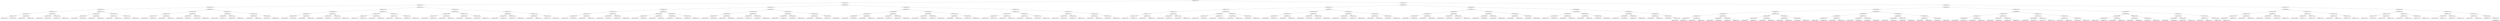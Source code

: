 digraph G{
1289373517 [label="Node{data=[4169, 4169]}"]
1289373517 -> 508325316
508325316 [label="Node{data=[2756, 2756]}"]
508325316 -> 764882238
764882238 [label="Node{data=[2051, 2051]}"]
764882238 -> 771359159
771359159 [label="Node{data=[1529, 1529]}"]
771359159 -> 864344938
864344938 [label="Node{data=[1492, 1492]}"]
864344938 -> 1323020947
1323020947 [label="Node{data=[1484, 1484]}"]
1323020947 -> 1521588395
1521588395 [label="Node{data=[1442, 1442]}"]
1521588395 -> 658230771
658230771 [label="Node{data=[1411, 1411]}"]
658230771 -> 846269941
846269941 [label="Node{data=[1379, 1379]}"]
658230771 -> 565018114
565018114 [label="Node{data=[1439, 1439]}"]
1521588395 -> 2005913180
2005913180 [label="Node{data=[1460, 1460]}"]
2005913180 -> 245547275
245547275 [label="Node{data=[1443, 1443]}"]
2005913180 -> 881228687
881228687 [label="Node{data=[1483, 1483]}"]
1323020947 -> 2123452019
2123452019 [label="Node{data=[1488, 1488]}"]
2123452019 -> 2003145427
2003145427 [label="Node{data=[1486, 1486]}"]
2003145427 -> 1876406189
1876406189 [label="Node{data=[1485, 1485]}"]
2003145427 -> 1753938907
1753938907 [label="Node{data=[1487, 1487]}"]
2123452019 -> 480035439
480035439 [label="Node{data=[1490, 1490]}"]
480035439 -> 1194600485
1194600485 [label="Node{data=[1489, 1489]}"]
480035439 -> 357326249
357326249 [label="Node{data=[1491, 1491]}"]
864344938 -> 707209464
707209464 [label="Node{data=[1521, 1521]}"]
707209464 -> 1355946089
1355946089 [label="Node{data=[1496, 1496]}"]
1355946089 -> 918644566
918644566 [label="Node{data=[1494, 1494]}"]
918644566 -> 1092080946
1092080946 [label="Node{data=[1493, 1493]}"]
918644566 -> 1382307072
1382307072 [label="Node{data=[1495, 1495]}"]
1355946089 -> 313859701
313859701 [label="Node{data=[1498, 1498]}"]
313859701 -> 796074146
796074146 [label="Node{data=[1497, 1497]}"]
313859701 -> 1345506875
1345506875 [label="Node{data=[1499, 1499]}"]
707209464 -> 546200936
546200936 [label="Node{data=[1525, 1525]}"]
546200936 -> 452110778
452110778 [label="Node{data=[1523, 1523]}"]
452110778 -> 749923446
749923446 [label="Node{data=[1522, 1522]}"]
452110778 -> 1782037709
1782037709 [label="Node{data=[1524, 1524]}"]
546200936 -> 939579902
939579902 [label="Node{data=[1527, 1527]}"]
939579902 -> 925894717
925894717 [label="Node{data=[1526, 1526]}"]
939579902 -> 207258609
207258609 [label="Node{data=[1528, 1528]}"]
771359159 -> 1541183331
1541183331 [label="Node{data=[1866, 1866]}"]
1541183331 -> 1705863887
1705863887 [label="Node{data=[1858, 1858]}"]
1705863887 -> 1382807463
1382807463 [label="Node{data=[1533, 1533]}"]
1382807463 -> 175547152
175547152 [label="Node{data=[1531, 1531]}"]
175547152 -> 892230322
892230322 [label="Node{data=[1530, 1530]}"]
175547152 -> 1004250570
1004250570 [label="Node{data=[1532, 1532]}"]
1382807463 -> 914402265
914402265 [label="Node{data=[1856, 1856]}"]
914402265 -> 164749370
164749370 [label="Node{data=[1636, 1636]}"]
914402265 -> 1324208248
1324208248 [label="Node{data=[1857, 1857]}"]
1705863887 -> 679397786
679397786 [label="Node{data=[1862, 1862]}"]
679397786 -> 462643503
462643503 [label="Node{data=[1860, 1860]}"]
462643503 -> 499487319
499487319 [label="Node{data=[1859, 1859]}"]
462643503 -> 1024192391
1024192391 [label="Node{data=[1861, 1861]}"]
679397786 -> 1667748773
1667748773 [label="Node{data=[1864, 1864]}"]
1667748773 -> 1677544703
1677544703 [label="Node{data=[1863, 1863]}"]
1667748773 -> 1385901565
1385901565 [label="Node{data=[1865, 1865]}"]
1541183331 -> 806262782
806262782 [label="Node{data=[2043, 2043]}"]
806262782 -> 1831440545
1831440545 [label="Node{data=[2039, 2039]}"]
1831440545 -> 1689953103
1689953103 [label="Node{data=[1868, 1868]}"]
1689953103 -> 1866829536
1866829536 [label="Node{data=[1867, 1867]}"]
1689953103 -> 732972433
732972433 [label="Node{data=[1871, 1871]}"]
1831440545 -> 180184286
180184286 [label="Node{data=[2041, 2041]}"]
180184286 -> 992747037
992747037 [label="Node{data=[2040, 2040]}"]
180184286 -> 2027791638
2027791638 [label="Node{data=[2042, 2042]}"]
806262782 -> 1365830481
1365830481 [label="Node{data=[2047, 2047]}"]
1365830481 -> 806551094
806551094 [label="Node{data=[2045, 2045]}"]
806551094 -> 1804980959
1804980959 [label="Node{data=[2044, 2044]}"]
806551094 -> 2121613230
2121613230 [label="Node{data=[2046, 2046]}"]
1365830481 -> 1758552402
1758552402 [label="Node{data=[2049, 2049]}"]
1758552402 -> 1335218480
1335218480 [label="Node{data=[2048, 2048]}"]
1758552402 -> 173273399
173273399 [label="Node{data=[2050, 2050]}"]
764882238 -> 1561077660
1561077660 [label="Node{data=[2185, 2185]}"]
1561077660 -> 1051985566
1051985566 [label="Node{data=[2126, 2126]}"]
1051985566 -> 1598639145
1598639145 [label="Node{data=[2059, 2059]}"]
1598639145 -> 1250346174
1250346174 [label="Node{data=[2055, 2055]}"]
1250346174 -> 1988766389
1988766389 [label="Node{data=[2053, 2053]}"]
1988766389 -> 1754546700
1754546700 [label="Node{data=[2052, 2052]}"]
1988766389 -> 2099864371
2099864371 [label="Node{data=[2054, 2054]}"]
1250346174 -> 24570652
24570652 [label="Node{data=[2057, 2057]}"]
24570652 -> 638498309
638498309 [label="Node{data=[2056, 2056]}"]
24570652 -> 1816134890
1816134890 [label="Node{data=[2058, 2058]}"]
1598639145 -> 1522975402
1522975402 [label="Node{data=[2122, 2122]}"]
1522975402 -> 1818164453
1818164453 [label="Node{data=[2120, 2120]}"]
1818164453 -> 1060360693
1060360693 [label="Node{data=[2060, 2060]}"]
1818164453 -> 1396241837
1396241837 [label="Node{data=[2121, 2121]}"]
1522975402 -> 1057468146
1057468146 [label="Node{data=[2124, 2124]}"]
1057468146 -> 606454819
606454819 [label="Node{data=[2123, 2123]}"]
1057468146 -> 95950123
95950123 [label="Node{data=[2125, 2125]}"]
1051985566 -> 288951724
288951724 [label="Node{data=[2134, 2134]}"]
288951724 -> 323703111
323703111 [label="Node{data=[2130, 2130]}"]
323703111 -> 432380881
432380881 [label="Node{data=[2128, 2128]}"]
432380881 -> 1553056911
1553056911 [label="Node{data=[2127, 2127]}"]
432380881 -> 94172892
94172892 [label="Node{data=[2129, 2129]}"]
323703111 -> 1284791873
1284791873 [label="Node{data=[2132, 2132]}"]
1284791873 -> 2042253073
2042253073 [label="Node{data=[2131, 2131]}"]
1284791873 -> 735926549
735926549 [label="Node{data=[2133, 2133]}"]
288951724 -> 1226137764
1226137764 [label="Node{data=[2175, 2175]}"]
1226137764 -> 656230801
656230801 [label="Node{data=[2173, 2173]}"]
656230801 -> 217340068
217340068 [label="Node{data=[2172, 2172]}"]
656230801 -> 1293987294
1293987294 [label="Node{data=[2174, 2174]}"]
1226137764 -> 793965726
793965726 [label="Node{data=[2183, 2183]}"]
793965726 -> 1649303844
1649303844 [label="Node{data=[2182, 2182]}"]
793965726 -> 1280386225
1280386225 [label="Node{data=[2184, 2184]}"]
1561077660 -> 72826552
72826552 [label="Node{data=[2255, 2255]}"]
72826552 -> 1008323752
1008323752 [label="Node{data=[2193, 2193]}"]
1008323752 -> 760208718
760208718 [label="Node{data=[2189, 2189]}"]
760208718 -> 1761480954
1761480954 [label="Node{data=[2187, 2187]}"]
1761480954 -> 1440825763
1440825763 [label="Node{data=[2186, 2186]}"]
1761480954 -> 670018363
670018363 [label="Node{data=[2188, 2188]}"]
760208718 -> 1956230949
1956230949 [label="Node{data=[2191, 2191]}"]
1956230949 -> 1819803788
1819803788 [label="Node{data=[2190, 2190]}"]
1956230949 -> 860596473
860596473 [label="Node{data=[2192, 2192]}"]
1008323752 -> 1764191192
1764191192 [label="Node{data=[2197, 2197]}"]
1764191192 -> 1354680646
1354680646 [label="Node{data=[2195, 2195]}"]
1354680646 -> 2096029629
2096029629 [label="Node{data=[2194, 2194]}"]
1354680646 -> 311213241
311213241 [label="Node{data=[2196, 2196]}"]
1764191192 -> 1076325531
1076325531 [label="Node{data=[2199, 2199]}"]
1076325531 -> 1718974752
1718974752 [label="Node{data=[2198, 2198]}"]
1076325531 -> 1819038052
1819038052 [label="Node{data=[2241, 2241]}"]
72826552 -> 460472612
460472612 [label="Node{data=[2381, 2381]}"]
460472612 -> 1623897445
1623897445 [label="Node{data=[2365, 2365]}"]
1623897445 -> 767257637
767257637 [label="Node{data=[2312, 2312]}"]
767257637 -> 592641927
592641927 [label="Node{data=[2284, 2284]}"]
767257637 -> 715186600
715186600 [label="Node{data=[2343, 2343]}"]
1623897445 -> 527697924
527697924 [label="Node{data=[2379, 2379]}"]
527697924 -> 1767413131
1767413131 [label="Node{data=[2373, 2373]}"]
527697924 -> 1564664288
1564664288 [label="Node{data=[2380, 2380]}"]
460472612 -> 1883432513
1883432513 [label="Node{data=[2752, 2752]}"]
1883432513 -> 1338631269
1338631269 [label="Node{data=[2569, 2569]}"]
1338631269 -> 1645270234
1645270234 [label="Node{data=[2531, 2531]}"]
1338631269 -> 672625817
672625817 [label="Node{data=[2751, 2751]}"]
1883432513 -> 1333849908
1333849908 [label="Node{data=[2754, 2754]}"]
1333849908 -> 1332400237
1332400237 [label="Node{data=[2753, 2753]}"]
1333849908 -> 725121886
725121886 [label="Node{data=[2755, 2755]}"]
508325316 -> 941125916
941125916 [label="Node{data=[3660, 3660]}"]
941125916 -> 1881788516
1881788516 [label="Node{data=[2942, 2942]}"]
1881788516 -> 1767477172
1767477172 [label="Node{data=[2883, 2883]}"]
1767477172 -> 22281034
22281034 [label="Node{data=[2764, 2764]}"]
22281034 -> 2058943213
2058943213 [label="Node{data=[2760, 2760]}"]
2058943213 -> 1143779118
1143779118 [label="Node{data=[2758, 2758]}"]
1143779118 -> 1630383152
1630383152 [label="Node{data=[2757, 2757]}"]
1143779118 -> 2134541044
2134541044 [label="Node{data=[2759, 2759]}"]
2058943213 -> 1122525292
1122525292 [label="Node{data=[2762, 2762]}"]
1122525292 -> 1671226048
1671226048 [label="Node{data=[2761, 2761]}"]
1122525292 -> 1876725423
1876725423 [label="Node{data=[2763, 2763]}"]
22281034 -> 1155173506
1155173506 [label="Node{data=[2768, 2768]}"]
1155173506 -> 1160802165
1160802165 [label="Node{data=[2766, 2766]}"]
1160802165 -> 1094586353
1094586353 [label="Node{data=[2765, 2765]}"]
1160802165 -> 1243367567
1243367567 [label="Node{data=[2767, 2767]}"]
1155173506 -> 1513251794
1513251794 [label="Node{data=[2858, 2858]}"]
1513251794 -> 482341926
482341926 [label="Node{data=[2829, 2829]}"]
1513251794 -> 768553415
768553415 [label="Node{data=[2866, 2866]}"]
1767477172 -> 88038593
88038593 [label="Node{data=[2934, 2934]}"]
88038593 -> 1281004359
1281004359 [label="Node{data=[2930, 2930]}"]
1281004359 -> 799494190
799494190 [label="Node{data=[2928, 2928]}"]
799494190 -> 2075270420
2075270420 [label="Node{data=[2916, 2916]}"]
799494190 -> 68460535
68460535 [label="Node{data=[2929, 2929]}"]
1281004359 -> 483194009
483194009 [label="Node{data=[2932, 2932]}"]
483194009 -> 167768334
167768334 [label="Node{data=[2931, 2931]}"]
483194009 -> 1649285016
1649285016 [label="Node{data=[2933, 2933]}"]
88038593 -> 1107674881
1107674881 [label="Node{data=[2938, 2938]}"]
1107674881 -> 957783012
957783012 [label="Node{data=[2936, 2936]}"]
957783012 -> 1335323209
1335323209 [label="Node{data=[2935, 2935]}"]
957783012 -> 1576490740
1576490740 [label="Node{data=[2937, 2937]}"]
1107674881 -> 833007492
833007492 [label="Node{data=[2940, 2940]}"]
833007492 -> 1021500399
1021500399 [label="Node{data=[2939, 2939]}"]
833007492 -> 1213410072
1213410072 [label="Node{data=[2941, 2941]}"]
1881788516 -> 804553744
804553744 [label="Node{data=[3644, 3644]}"]
804553744 -> 724227301
724227301 [label="Node{data=[3408, 3408]}"]
724227301 -> 29183948
29183948 [label="Node{data=[2946, 2946]}"]
29183948 -> 1357365000
1357365000 [label="Node{data=[2944, 2944]}"]
1357365000 -> 1538815232
1538815232 [label="Node{data=[2943, 2943]}"]
1357365000 -> 642256750
642256750 [label="Node{data=[2945, 2945]}"]
29183948 -> 1306584900
1306584900 [label="Node{data=[2948, 2948]}"]
1306584900 -> 538054159
538054159 [label="Node{data=[2947, 2947]}"]
1306584900 -> 949649272
949649272 [label="Node{data=[2986, 2986]}"]
724227301 -> 1590637690
1590637690 [label="Node{data=[3492, 3492]}"]
1590637690 -> 341778976
341778976 [label="Node{data=[3439, 3439]}"]
341778976 -> 604845266
604845266 [label="Node{data=[3421, 3421]}"]
341778976 -> 1334308500
1334308500 [label="Node{data=[3470, 3470]}"]
1590637690 -> 1758232570
1758232570 [label="Node{data=[3642, 3642]}"]
1758232570 -> 91164385
91164385 [label="Node{data=[3533, 3533]}"]
1758232570 -> 1216938298
1216938298 [label="Node{data=[3643, 3643]}"]
804553744 -> 948614641
948614641 [label="Node{data=[3652, 3652]}"]
948614641 -> 858930869
858930869 [label="Node{data=[3648, 3648]}"]
858930869 -> 1314334260
1314334260 [label="Node{data=[3646, 3646]}"]
1314334260 -> 1322745365
1322745365 [label="Node{data=[3645, 3645]}"]
1314334260 -> 589262595
589262595 [label="Node{data=[3647, 3647]}"]
858930869 -> 24783427
24783427 [label="Node{data=[3650, 3650]}"]
24783427 -> 1995164382
1995164382 [label="Node{data=[3649, 3649]}"]
24783427 -> 54076864
54076864 [label="Node{data=[3651, 3651]}"]
948614641 -> 1527133651
1527133651 [label="Node{data=[3656, 3656]}"]
1527133651 -> 201204930
201204930 [label="Node{data=[3654, 3654]}"]
201204930 -> 602649177
602649177 [label="Node{data=[3653, 3653]}"]
201204930 -> 1765180609
1765180609 [label="Node{data=[3655, 3655]}"]
1527133651 -> 66362521
66362521 [label="Node{data=[3658, 3658]}"]
66362521 -> 2035703825
2035703825 [label="Node{data=[3657, 3657]}"]
66362521 -> 122780696
122780696 [label="Node{data=[3659, 3659]}"]
941125916 -> 1511846079
1511846079 [label="Node{data=[3823, 3823]}"]
1511846079 -> 2100014897
2100014897 [label="Node{data=[3677, 3677]}"]
2100014897 -> 926355053
926355053 [label="Node{data=[3668, 3668]}"]
926355053 -> 998905135
998905135 [label="Node{data=[3664, 3664]}"]
998905135 -> 103715817
103715817 [label="Node{data=[3662, 3662]}"]
103715817 -> 652015162
652015162 [label="Node{data=[3661, 3661]}"]
103715817 -> 697815274
697815274 [label="Node{data=[3663, 3663]}"]
998905135 -> 1113562010
1113562010 [label="Node{data=[3666, 3666]}"]
1113562010 -> 807201251
807201251 [label="Node{data=[3665, 3665]}"]
1113562010 -> 1907401980
1907401980 [label="Node{data=[3667, 3667]}"]
926355053 -> 1714891424
1714891424 [label="Node{data=[3673, 3673]}"]
1714891424 -> 1485500087
1485500087 [label="Node{data=[3671, 3671]}"]
1485500087 -> 252594100
252594100 [label="Node{data=[3670, 3670]}"]
1485500087 -> 2079163885
2079163885 [label="Node{data=[3672, 3672]}"]
1714891424 -> 609276442
609276442 [label="Node{data=[3675, 3675]}"]
609276442 -> 731938673
731938673 [label="Node{data=[3674, 3674]}"]
609276442 -> 1450094166
1450094166 [label="Node{data=[3676, 3676]}"]
2100014897 -> 1094425499
1094425499 [label="Node{data=[3685, 3685]}"]
1094425499 -> 1666797988
1666797988 [label="Node{data=[3681, 3681]}"]
1666797988 -> 1261101385
1261101385 [label="Node{data=[3679, 3679]}"]
1261101385 -> 1754659428
1754659428 [label="Node{data=[3678, 3678]}"]
1261101385 -> 1978618798
1978618798 [label="Node{data=[3680, 3680]}"]
1666797988 -> 1544743110
1544743110 [label="Node{data=[3683, 3683]}"]
1544743110 -> 1085176484
1085176484 [label="Node{data=[3682, 3682]}"]
1544743110 -> 120581647
120581647 [label="Node{data=[3684, 3684]}"]
1094425499 -> 148025191
148025191 [label="Node{data=[3798, 3798]}"]
148025191 -> 1137517155
1137517155 [label="Node{data=[3687, 3687]}"]
1137517155 -> 1887767524
1887767524 [label="Node{data=[3686, 3686]}"]
1137517155 -> 136498285
136498285 [label="Node{data=[3797, 3797]}"]
148025191 -> 353821593
353821593 [label="Node{data=[3800, 3800]}"]
353821593 -> 1071777122
1071777122 [label="Node{data=[3799, 3799]}"]
353821593 -> 1734406993
1734406993 [label="Node{data=[3801, 3801]}"]
1511846079 -> 2042567284
2042567284 [label="Node{data=[4153, 4153]}"]
2042567284 -> 1528243441
1528243441 [label="Node{data=[4145, 4145]}"]
1528243441 -> 1962013668
1962013668 [label="Node{data=[4141, 4141]}"]
1962013668 -> 342588496
342588496 [label="Node{data=[4123, 4123]}"]
342588496 -> 352757779
352757779 [label="Node{data=[4122, 4122]}"]
342588496 -> 2010396398
2010396398 [label="Node{data=[4124, 4124]}"]
1962013668 -> 205624611
205624611 [label="Node{data=[4143, 4143]}"]
205624611 -> 1132978439
1132978439 [label="Node{data=[4142, 4142]}"]
205624611 -> 1675730772
1675730772 [label="Node{data=[4144, 4144]}"]
1528243441 -> 903132800
903132800 [label="Node{data=[4149, 4149]}"]
903132800 -> 893179284
893179284 [label="Node{data=[4147, 4147]}"]
893179284 -> 1238337005
1238337005 [label="Node{data=[4146, 4146]}"]
893179284 -> 649832639
649832639 [label="Node{data=[4148, 4148]}"]
903132800 -> 910916190
910916190 [label="Node{data=[4151, 4151]}"]
910916190 -> 1695058294
1695058294 [label="Node{data=[4150, 4150]}"]
910916190 -> 1356695767
1356695767 [label="Node{data=[4152, 4152]}"]
2042567284 -> 735587363
735587363 [label="Node{data=[4161, 4161]}"]
735587363 -> 1185688204
1185688204 [label="Node{data=[4157, 4157]}"]
1185688204 -> 1741576214
1741576214 [label="Node{data=[4155, 4155]}"]
1741576214 -> 1542061832
1542061832 [label="Node{data=[4154, 4154]}"]
1741576214 -> 825911650
825911650 [label="Node{data=[4156, 4156]}"]
1185688204 -> 384159107
384159107 [label="Node{data=[4159, 4159]}"]
384159107 -> 66992545
66992545 [label="Node{data=[4158, 4158]}"]
384159107 -> 393971561
393971561 [label="Node{data=[4160, 4160]}"]
735587363 -> 1969786269
1969786269 [label="Node{data=[4165, 4165]}"]
1969786269 -> 1297735526
1297735526 [label="Node{data=[4163, 4163]}"]
1297735526 -> 1058587741
1058587741 [label="Node{data=[4162, 4162]}"]
1297735526 -> 1955814424
1955814424 [label="Node{data=[4164, 4164]}"]
1969786269 -> 1168520050
1168520050 [label="Node{data=[4167, 4167]}"]
1168520050 -> 1174894159
1174894159 [label="Node{data=[4166, 4166]}"]
1168520050 -> 1061447934
1061447934 [label="Node{data=[4168, 4168]}"]
1289373517 -> 1373208722
1373208722 [label="Node{data=[6572, 6572]}"]
1373208722 -> 630195320
630195320 [label="Node{data=[5652, 5652]}"]
630195320 -> 1482206091
1482206091 [label="Node{data=[5397, 5397]}"]
1482206091 -> 1145514982
1145514982 [label="Node{data=[4420, 4420]}"]
1145514982 -> 1502084844
1502084844 [label="Node{data=[4181, 4181]}"]
1502084844 -> 2081526368
2081526368 [label="Node{data=[4177, 4177]}"]
2081526368 -> 1627945626
1627945626 [label="Node{data=[4175, 4175]}"]
1627945626 -> 485320006
485320006 [label="Node{data=[4174, 4174]}"]
1627945626 -> 2054916265
2054916265 [label="Node{data=[4176, 4176]}"]
2081526368 -> 176785172
176785172 [label="Node{data=[4179, 4179]}"]
176785172 -> 687333493
687333493 [label="Node{data=[4178, 4178]}"]
176785172 -> 1598519160
1598519160 [label="Node{data=[4180, 4180]}"]
1502084844 -> 2036302585
2036302585 [label="Node{data=[4185, 4185]}"]
2036302585 -> 1059593185
1059593185 [label="Node{data=[4183, 4183]}"]
1059593185 -> 676048953
676048953 [label="Node{data=[4182, 4182]}"]
1059593185 -> 1288961791
1288961791 [label="Node{data=[4184, 4184]}"]
2036302585 -> 1226765782
1226765782 [label="Node{data=[4214, 4214]}"]
1226765782 -> 907413511
907413511 [label="Node{data=[4205, 4205]}"]
1226765782 -> 1135197316
1135197316 [label="Node{data=[4419, 4419]}"]
1145514982 -> 274634248
274634248 [label="Node{data=[4918, 4918]}"]
274634248 -> 785412496
785412496 [label="Node{data=[4547, 4547]}"]
785412496 -> 671089277
671089277 [label="Node{data=[4422, 4422]}"]
671089277 -> 641980005
641980005 [label="Node{data=[4421, 4421]}"]
671089277 -> 1120529011
1120529011 [label="Node{data=[4459, 4459]}"]
785412496 -> 1874349899
1874349899 [label="Node{data=[4743, 4743]}"]
1874349899 -> 1199815467
1199815467 [label="Node{data=[4720, 4720]}"]
1874349899 -> 2135670080
2135670080 [label="Node{data=[4748, 4748]}"]
274634248 -> 1927043752
1927043752 [label="Node{data=[4970, 4970]}"]
1927043752 -> 1605599663
1605599663 [label="Node{data=[4920, 4920]}"]
1605599663 -> 95626129
95626129 [label="Node{data=[4919, 4919]}"]
1605599663 -> 657469402
657469402 [label="Node{data=[4934, 4934]}"]
1927043752 -> 933832846
933832846 [label="Node{data=[4987, 4987]}"]
933832846 -> 1951689005
1951689005 [label="Node{data=[4986, 4986]}"]
933832846 -> 1759994781
1759994781 [label="Node{data=[5012, 5012]}"]
1482206091 -> 1318051748
1318051748 [label="Node{data=[5461, 5461]}"]
1318051748 -> 807166883
807166883 [label="Node{data=[5453, 5453]}"]
807166883 -> 1742109068
1742109068 [label="Node{data=[5449, 5449]}"]
1742109068 -> 880678240
880678240 [label="Node{data=[5432, 5432]}"]
880678240 -> 71077556
71077556 [label="Node{data=[5399, 5399]}"]
880678240 -> 1475273963
1475273963 [label="Node{data=[5448, 5448]}"]
1742109068 -> 60878211
60878211 [label="Node{data=[5451, 5451]}"]
60878211 -> 1194405250
1194405250 [label="Node{data=[5450, 5450]}"]
60878211 -> 655901438
655901438 [label="Node{data=[5452, 5452]}"]
807166883 -> 133247818
133247818 [label="Node{data=[5457, 5457]}"]
133247818 -> 54069954
54069954 [label="Node{data=[5455, 5455]}"]
54069954 -> 1303013914
1303013914 [label="Node{data=[5454, 5454]}"]
54069954 -> 675335907
675335907 [label="Node{data=[5456, 5456]}"]
133247818 -> 648397762
648397762 [label="Node{data=[5459, 5459]}"]
648397762 -> 1828823758
1828823758 [label="Node{data=[5458, 5458]}"]
648397762 -> 1936060366
1936060366 [label="Node{data=[5460, 5460]}"]
1318051748 -> 1568411799
1568411799 [label="Node{data=[5644, 5644]}"]
1568411799 -> 1431266089
1431266089 [label="Node{data=[5634, 5634]}"]
1431266089 -> 892906652
892906652 [label="Node{data=[5463, 5463]}"]
892906652 -> 1778331242
1778331242 [label="Node{data=[5462, 5462]}"]
892906652 -> 1413112682
1413112682 [label="Node{data=[5607, 5607]}"]
1431266089 -> 2051146991
2051146991 [label="Node{data=[5642, 5642]}"]
2051146991 -> 183372663
183372663 [label="Node{data=[5641, 5641]}"]
2051146991 -> 443742270
443742270 [label="Node{data=[5643, 5643]}"]
1568411799 -> 492103977
492103977 [label="Node{data=[5648, 5648]}"]
492103977 -> 2010903312
2010903312 [label="Node{data=[5646, 5646]}"]
2010903312 -> 219474735
219474735 [label="Node{data=[5645, 5645]}"]
2010903312 -> 2769339
2769339 [label="Node{data=[5647, 5647]}"]
492103977 -> 982383926
982383926 [label="Node{data=[5650, 5650]}"]
982383926 -> 317118980
317118980 [label="Node{data=[5649, 5649]}"]
982383926 -> 947984100
947984100 [label="Node{data=[5651, 5651]}"]
630195320 -> 1794424790
1794424790 [label="Node{data=[5999, 5999]}"]
1794424790 -> 1061522419
1061522419 [label="Node{data=[5983, 5983]}"]
1061522419 -> 467091685
467091685 [label="Node{data=[5660, 5660]}"]
467091685 -> 726750029
726750029 [label="Node{data=[5656, 5656]}"]
726750029 -> 1679053822
1679053822 [label="Node{data=[5654, 5654]}"]
1679053822 -> 1998411420
1998411420 [label="Node{data=[5653, 5653]}"]
1679053822 -> 1458364658
1458364658 [label="Node{data=[5655, 5655]}"]
726750029 -> 2005277273
2005277273 [label="Node{data=[5658, 5658]}"]
2005277273 -> 835398900
835398900 [label="Node{data=[5657, 5657]}"]
2005277273 -> 754922983
754922983 [label="Node{data=[5659, 5659]}"]
467091685 -> 489012218
489012218 [label="Node{data=[5894, 5894]}"]
489012218 -> 1521888981
1521888981 [label="Node{data=[5796, 5796]}"]
1521888981 -> 846333435
846333435 [label="Node{data=[5661, 5661]}"]
1521888981 -> 1735876191
1735876191 [label="Node{data=[5855, 5855]}"]
489012218 -> 1463665440
1463665440 [label="Node{data=[5981, 5981]}"]
1463665440 -> 1008115604
1008115604 [label="Node{data=[5917, 5917]}"]
1463665440 -> 518592560
518592560 [label="Node{data=[5982, 5982]}"]
1061522419 -> 1135683604
1135683604 [label="Node{data=[5991, 5991]}"]
1135683604 -> 2058143617
2058143617 [label="Node{data=[5987, 5987]}"]
2058143617 -> 1926110591
1926110591 [label="Node{data=[5985, 5985]}"]
1926110591 -> 607171470
607171470 [label="Node{data=[5984, 5984]}"]
1926110591 -> 1846267540
1846267540 [label="Node{data=[5986, 5986]}"]
2058143617 -> 1921485851
1921485851 [label="Node{data=[5989, 5989]}"]
1921485851 -> 1881166545
1881166545 [label="Node{data=[5988, 5988]}"]
1921485851 -> 1361916824
1361916824 [label="Node{data=[5990, 5990]}"]
1135683604 -> 1642215495
1642215495 [label="Node{data=[5995, 5995]}"]
1642215495 -> 801867572
801867572 [label="Node{data=[5993, 5993]}"]
801867572 -> 1561329350
1561329350 [label="Node{data=[5992, 5992]}"]
801867572 -> 1694934796
1694934796 [label="Node{data=[5994, 5994]}"]
1642215495 -> 357993451
357993451 [label="Node{data=[5997, 5997]}"]
357993451 -> 1717001298
1717001298 [label="Node{data=[5996, 5996]}"]
357993451 -> 1141667728
1141667728 [label="Node{data=[5998, 5998]}"]
1794424790 -> 342001370
342001370 [label="Node{data=[6556, 6556]}"]
342001370 -> 902454894
902454894 [label="Node{data=[6548, 6548]}"]
902454894 -> 1763914057
1763914057 [label="Node{data=[6544, 6544]}"]
1763914057 -> 1320446730
1320446730 [label="Node{data=[6542, 6542]}"]
1320446730 -> 1323331664
1323331664 [label="Node{data=[6027, 6027]}"]
1320446730 -> 691961548
691961548 [label="Node{data=[6543, 6543]}"]
1763914057 -> 1499966427
1499966427 [label="Node{data=[6546, 6546]}"]
1499966427 -> 887515078
887515078 [label="Node{data=[6545, 6545]}"]
1499966427 -> 2034885626
2034885626 [label="Node{data=[6547, 6547]}"]
902454894 -> 593181185
593181185 [label="Node{data=[6552, 6552]}"]
593181185 -> 1199989954
1199989954 [label="Node{data=[6550, 6550]}"]
1199989954 -> 1088021411
1088021411 [label="Node{data=[6549, 6549]}"]
1199989954 -> 1991876209
1991876209 [label="Node{data=[6551, 6551]}"]
593181185 -> 206059925
206059925 [label="Node{data=[6554, 6554]}"]
206059925 -> 2023554218
2023554218 [label="Node{data=[6553, 6553]}"]
206059925 -> 2002246881
2002246881 [label="Node{data=[6555, 6555]}"]
342001370 -> 1294442092
1294442092 [label="Node{data=[6564, 6564]}"]
1294442092 -> 7246540
7246540 [label="Node{data=[6560, 6560]}"]
7246540 -> 520636359
520636359 [label="Node{data=[6558, 6558]}"]
520636359 -> 1458642963
1458642963 [label="Node{data=[6557, 6557]}"]
520636359 -> 668205151
668205151 [label="Node{data=[6559, 6559]}"]
7246540 -> 1398283931
1398283931 [label="Node{data=[6562, 6562]}"]
1398283931 -> 238243144
238243144 [label="Node{data=[6561, 6561]}"]
1398283931 -> 1360860453
1360860453 [label="Node{data=[6563, 6563]}"]
1294442092 -> 1456222625
1456222625 [label="Node{data=[6568, 6568]}"]
1456222625 -> 1165185317
1165185317 [label="Node{data=[6566, 6566]}"]
1165185317 -> 1363021262
1363021262 [label="Node{data=[6565, 6565]}"]
1165185317 -> 1748209393
1748209393 [label="Node{data=[6567, 6567]}"]
1456222625 -> 1598417775
1598417775 [label="Node{data=[6570, 6570]}"]
1598417775 -> 6321115
6321115 [label="Node{data=[6569, 6569]}"]
1598417775 -> 563175012
563175012 [label="Node{data=[6571, 6571]}"]
1373208722 -> 1436616865
1436616865 [label="Node{data=[7682, 7682]}"]
1436616865 -> 625975273
625975273 [label="Node{data=[6667, 6667]}"]
625975273 -> 649252400
649252400 [label="Node{data=[6635, 6635]}"]
649252400 -> 234608380
234608380 [label="Node{data=[6619, 6619]}"]
234608380 -> 1354904546
1354904546 [label="Node{data=[6580, 6580]}"]
1354904546 -> 153833156
153833156 [label="Node{data=[6576, 6576]}"]
153833156 -> 962122399
962122399 [label="Node{data=[6574, 6574]}"]
962122399 -> 1791471486
1791471486 [label="Node{data=[6573, 6573]}"]
962122399 -> 727436519
727436519 [label="Node{data=[6575, 6575]}"]
153833156 -> 2027289126
2027289126 [label="Node{data=[6578, 6578]}"]
2027289126 -> 132514697
132514697 [label="Node{data=[6577, 6577]}"]
2027289126 -> 1351475284
1351475284 [label="Node{data=[6579, 6579]}"]
1354904546 -> 625226326
625226326 [label="Node{data=[6584, 6584]}"]
625226326 -> 1914173458
1914173458 [label="Node{data=[6582, 6582]}"]
1914173458 -> 1171933074
1171933074 [label="Node{data=[6581, 6581]}"]
1914173458 -> 2062188605
2062188605 [label="Node{data=[6583, 6583]}"]
625226326 -> 2117651380
2117651380 [label="Node{data=[6586, 6586]}"]
2117651380 -> 857893641
857893641 [label="Node{data=[6585, 6585]}"]
2117651380 -> 609442856
609442856 [label="Node{data=[6618, 6618]}"]
234608380 -> 169266167
169266167 [label="Node{data=[6627, 6627]}"]
169266167 -> 843826282
843826282 [label="Node{data=[6623, 6623]}"]
843826282 -> 303143689
303143689 [label="Node{data=[6621, 6621]}"]
303143689 -> 748500863
748500863 [label="Node{data=[6620, 6620]}"]
303143689 -> 275253352
275253352 [label="Node{data=[6622, 6622]}"]
843826282 -> 2087511707
2087511707 [label="Node{data=[6625, 6625]}"]
2087511707 -> 1648092108
1648092108 [label="Node{data=[6624, 6624]}"]
2087511707 -> 668468795
668468795 [label="Node{data=[6626, 6626]}"]
169266167 -> 1998811616
1998811616 [label="Node{data=[6631, 6631]}"]
1998811616 -> 1826625953
1826625953 [label="Node{data=[6629, 6629]}"]
1826625953 -> 1366860402
1366860402 [label="Node{data=[6628, 6628]}"]
1826625953 -> 922132408
922132408 [label="Node{data=[6630, 6630]}"]
1998811616 -> 1513506039
1513506039 [label="Node{data=[6633, 6633]}"]
1513506039 -> 922186497
922186497 [label="Node{data=[6632, 6632]}"]
1513506039 -> 570965151
570965151 [label="Node{data=[6634, 6634]}"]
649252400 -> 545352761
545352761 [label="Node{data=[6651, 6651]}"]
545352761 -> 1215862050
1215862050 [label="Node{data=[6643, 6643]}"]
1215862050 -> 1159366743
1159366743 [label="Node{data=[6639, 6639]}"]
1159366743 -> 647342255
647342255 [label="Node{data=[6637, 6637]}"]
647342255 -> 232712416
232712416 [label="Node{data=[6636, 6636]}"]
647342255 -> 25406972
25406972 [label="Node{data=[6638, 6638]}"]
1159366743 -> 273335723
273335723 [label="Node{data=[6641, 6641]}"]
273335723 -> 454154205
454154205 [label="Node{data=[6640, 6640]}"]
273335723 -> 1643292087
1643292087 [label="Node{data=[6642, 6642]}"]
1215862050 -> 2097285176
2097285176 [label="Node{data=[6647, 6647]}"]
2097285176 -> 1000603054
1000603054 [label="Node{data=[6645, 6645]}"]
1000603054 -> 781810232
781810232 [label="Node{data=[6644, 6644]}"]
1000603054 -> 1521663297
1521663297 [label="Node{data=[6646, 6646]}"]
2097285176 -> 932982247
932982247 [label="Node{data=[6649, 6649]}"]
932982247 -> 326563895
326563895 [label="Node{data=[6648, 6648]}"]
932982247 -> 1994066139
1994066139 [label="Node{data=[6650, 6650]}"]
545352761 -> 969735156
969735156 [label="Node{data=[6659, 6659]}"]
969735156 -> 1869154879
1869154879 [label="Node{data=[6655, 6655]}"]
1869154879 -> 1266344101
1266344101 [label="Node{data=[6653, 6653]}"]
1266344101 -> 1707713729
1707713729 [label="Node{data=[6652, 6652]}"]
1266344101 -> 990175447
990175447 [label="Node{data=[6654, 6654]}"]
1869154879 -> 479935866
479935866 [label="Node{data=[6657, 6657]}"]
479935866 -> 7899524
7899524 [label="Node{data=[6656, 6656]}"]
479935866 -> 683662054
683662054 [label="Node{data=[6658, 6658]}"]
969735156 -> 874616190
874616190 [label="Node{data=[6663, 6663]}"]
874616190 -> 1905528429
1905528429 [label="Node{data=[6661, 6661]}"]
1905528429 -> 904170866
904170866 [label="Node{data=[6660, 6660]}"]
1905528429 -> 1675237826
1675237826 [label="Node{data=[6662, 6662]}"]
874616190 -> 1533602466
1533602466 [label="Node{data=[6665, 6665]}"]
1533602466 -> 182350020
182350020 [label="Node{data=[6664, 6664]}"]
1533602466 -> 465630192
465630192 [label="Node{data=[6666, 6666]}"]
625975273 -> 686288195
686288195 [label="Node{data=[6728, 6728]}"]
686288195 -> 877014791
877014791 [label="Node{data=[6683, 6683]}"]
877014791 -> 1298608411
1298608411 [label="Node{data=[6675, 6675]}"]
1298608411 -> 1361314868
1361314868 [label="Node{data=[6671, 6671]}"]
1361314868 -> 1186883238
1186883238 [label="Node{data=[6669, 6669]}"]
1186883238 -> 1124423521
1124423521 [label="Node{data=[6668, 6668]}"]
1186883238 -> 924735987
924735987 [label="Node{data=[6670, 6670]}"]
1361314868 -> 1189801600
1189801600 [label="Node{data=[6673, 6673]}"]
1189801600 -> 1934900141
1934900141 [label="Node{data=[6672, 6672]}"]
1189801600 -> 444847353
444847353 [label="Node{data=[6674, 6674]}"]
1298608411 -> 1595393947
1595393947 [label="Node{data=[6679, 6679]}"]
1595393947 -> 1318632471
1318632471 [label="Node{data=[6677, 6677]}"]
1318632471 -> 482570042
482570042 [label="Node{data=[6676, 6676]}"]
1318632471 -> 417547335
417547335 [label="Node{data=[6678, 6678]}"]
1595393947 -> 2032755679
2032755679 [label="Node{data=[6681, 6681]}"]
2032755679 -> 1926893801
1926893801 [label="Node{data=[6680, 6680]}"]
2032755679 -> 1978075959
1978075959 [label="Node{data=[6682, 6682]}"]
877014791 -> 2007283888
2007283888 [label="Node{data=[6720, 6720]}"]
2007283888 -> 1168181760
1168181760 [label="Node{data=[6716, 6716]}"]
1168181760 -> 1742608133
1742608133 [label="Node{data=[6685, 6685]}"]
1742608133 -> 707593850
707593850 [label="Node{data=[6684, 6684]}"]
1742608133 -> 2023639735
2023639735 [label="Node{data=[6715, 6715]}"]
1168181760 -> 899858094
899858094 [label="Node{data=[6718, 6718]}"]
899858094 -> 584315168
584315168 [label="Node{data=[6717, 6717]}"]
899858094 -> 1611607510
1611607510 [label="Node{data=[6719, 6719]}"]
2007283888 -> 1783502994
1783502994 [label="Node{data=[6724, 6724]}"]
1783502994 -> 1253678267
1253678267 [label="Node{data=[6722, 6722]}"]
1253678267 -> 2011053629
2011053629 [label="Node{data=[6721, 6721]}"]
1253678267 -> 1856425101
1856425101 [label="Node{data=[6723, 6723]}"]
1783502994 -> 1958134595
1958134595 [label="Node{data=[6726, 6726]}"]
1958134595 -> 1919730986
1919730986 [label="Node{data=[6725, 6725]}"]
1958134595 -> 1959080588
1959080588 [label="Node{data=[6727, 6727]}"]
686288195 -> 744442429
744442429 [label="Node{data=[6950, 6950]}"]
744442429 -> 1857103918
1857103918 [label="Node{data=[6942, 6942]}"]
1857103918 -> 2061559111
2061559111 [label="Node{data=[6938, 6938]}"]
2061559111 -> 661453253
661453253 [label="Node{data=[6805, 6805]}"]
661453253 -> 1899254199
1899254199 [label="Node{data=[6729, 6729]}"]
661453253 -> 379844583
379844583 [label="Node{data=[6937, 6937]}"]
2061559111 -> 1804919465
1804919465 [label="Node{data=[6940, 6940]}"]
1804919465 -> 729189583
729189583 [label="Node{data=[6939, 6939]}"]
1804919465 -> 2015152639
2015152639 [label="Node{data=[6941, 6941]}"]
1857103918 -> 1896420820
1896420820 [label="Node{data=[6946, 6946]}"]
1896420820 -> 1036267766
1036267766 [label="Node{data=[6944, 6944]}"]
1036267766 -> 583783285
583783285 [label="Node{data=[6943, 6943]}"]
1036267766 -> 1007072738
1007072738 [label="Node{data=[6945, 6945]}"]
1896420820 -> 93892611
93892611 [label="Node{data=[6948, 6948]}"]
93892611 -> 432497606
432497606 [label="Node{data=[6947, 6947]}"]
93892611 -> 1709923312
1709923312 [label="Node{data=[6949, 6949]}"]
744442429 -> 1825262346
1825262346 [label="Node{data=[7674, 7674]}"]
1825262346 -> 747894328
747894328 [label="Node{data=[7253, 7253]}"]
747894328 -> 250116415
250116415 [label="Node{data=[6952, 6952]}"]
250116415 -> 828606409
828606409 [label="Node{data=[6951, 6951]}"]
250116415 -> 130419188
130419188 [label="Node{data=[6953, 6953]}"]
747894328 -> 878124290
878124290 [label="Node{data=[7583, 7583]}"]
878124290 -> 2042342198
2042342198 [label="Node{data=[7286, 7286]}"]
878124290 -> 1422603783
1422603783 [label="Node{data=[7618, 7618]}"]
1825262346 -> 1668619459
1668619459 [label="Node{data=[7678, 7678]}"]
1668619459 -> 1875288738
1875288738 [label="Node{data=[7676, 7676]}"]
1875288738 -> 1266701943
1266701943 [label="Node{data=[7675, 7675]}"]
1875288738 -> 1190541838
1190541838 [label="Node{data=[7677, 7677]}"]
1668619459 -> 229553431
229553431 [label="Node{data=[7680, 7680]}"]
229553431 -> 1462228402
1462228402 [label="Node{data=[7679, 7679]}"]
229553431 -> 517800655
517800655 [label="Node{data=[7681, 7681]}"]
1436616865 -> 1770814800
1770814800 [label="Node{data=[7742, 7742]}"]
1770814800 -> 301099899
301099899 [label="Node{data=[7698, 7698]}"]
301099899 -> 2014426802
2014426802 [label="Node{data=[7690, 7690]}"]
2014426802 -> 246159365
246159365 [label="Node{data=[7686, 7686]}"]
246159365 -> 71340669
71340669 [label="Node{data=[7684, 7684]}"]
71340669 -> 116099133
116099133 [label="Node{data=[7683, 7683]}"]
71340669 -> 1933183604
1933183604 [label="Node{data=[7685, 7685]}"]
246159365 -> 498620454
498620454 [label="Node{data=[7688, 7688]}"]
498620454 -> 493609622
493609622 [label="Node{data=[7687, 7687]}"]
498620454 -> 1201355622
1201355622 [label="Node{data=[7689, 7689]}"]
2014426802 -> 1683087435
1683087435 [label="Node{data=[7694, 7694]}"]
1683087435 -> 997719439
997719439 [label="Node{data=[7692, 7692]}"]
997719439 -> 2043336485
2043336485 [label="Node{data=[7691, 7691]}"]
997719439 -> 1737786225
1737786225 [label="Node{data=[7693, 7693]}"]
1683087435 -> 204239984
204239984 [label="Node{data=[7696, 7696]}"]
204239984 -> 137587711
137587711 [label="Node{data=[7695, 7695]}"]
204239984 -> 670037539
670037539 [label="Node{data=[7697, 7697]}"]
301099899 -> 1680045732
1680045732 [label="Node{data=[7734, 7734]}"]
1680045732 -> 197329316
197329316 [label="Node{data=[7702, 7702]}"]
197329316 -> 415039408
415039408 [label="Node{data=[7700, 7700]}"]
415039408 -> 1085951082
1085951082 [label="Node{data=[7699, 7699]}"]
415039408 -> 1062438031
1062438031 [label="Node{data=[7701, 7701]}"]
197329316 -> 747531488
747531488 [label="Node{data=[7732, 7732]}"]
747531488 -> 1395677118
1395677118 [label="Node{data=[7703, 7703]}"]
747531488 -> 1098614958
1098614958 [label="Node{data=[7733, 7733]}"]
1680045732 -> 1655639026
1655639026 [label="Node{data=[7738, 7738]}"]
1655639026 -> 1025085995
1025085995 [label="Node{data=[7736, 7736]}"]
1025085995 -> 1824894865
1824894865 [label="Node{data=[7735, 7735]}"]
1025085995 -> 1902539871
1902539871 [label="Node{data=[7737, 7737]}"]
1655639026 -> 1795952922
1795952922 [label="Node{data=[7740, 7740]}"]
1795952922 -> 452284058
452284058 [label="Node{data=[7739, 7739]}"]
1795952922 -> 1536017266
1536017266 [label="Node{data=[7741, 7741]}"]
1770814800 -> 420184272
420184272 [label="Node{data=[7758, 7758]}"]
420184272 -> 302302762
302302762 [label="Node{data=[7750, 7750]}"]
302302762 -> 582339438
582339438 [label="Node{data=[7746, 7746]}"]
582339438 -> 387324441
387324441 [label="Node{data=[7744, 7744]}"]
387324441 -> 1381893419
1381893419 [label="Node{data=[7743, 7743]}"]
387324441 -> 1725938908
1725938908 [label="Node{data=[7745, 7745]}"]
582339438 -> 1782441426
1782441426 [label="Node{data=[7748, 7748]}"]
1782441426 -> 1306328158
1306328158 [label="Node{data=[7747, 7747]}"]
1782441426 -> 1871306643
1871306643 [label="Node{data=[7749, 7749]}"]
302302762 -> 1949022178
1949022178 [label="Node{data=[7754, 7754]}"]
1949022178 -> 1908264896
1908264896 [label="Node{data=[7752, 7752]}"]
1908264896 -> 1529476005
1529476005 [label="Node{data=[7751, 7751]}"]
1908264896 -> 2055068180
2055068180 [label="Node{data=[7753, 7753]}"]
1949022178 -> 1396766238
1396766238 [label="Node{data=[7756, 7756]}"]
1396766238 -> 1276964985
1276964985 [label="Node{data=[7755, 7755]}"]
1396766238 -> 1480361604
1480361604 [label="Node{data=[7757, 7757]}"]
420184272 -> 1283807981
1283807981 [label="Node{data=[7766, 7766]}"]
1283807981 -> 404858213
404858213 [label="Node{data=[7762, 7762]}"]
404858213 -> 865403168
865403168 [label="Node{data=[7760, 7760]}"]
865403168 -> 253864304
253864304 [label="Node{data=[7759, 7759]}"]
865403168 -> 1763039307
1763039307 [label="Node{data=[7761, 7761]}"]
404858213 -> 2081047169
2081047169 [label="Node{data=[7764, 7764]}"]
2081047169 -> 1728954401
1728954401 [label="Node{data=[7763, 7763]}"]
2081047169 -> 1709543321
1709543321 [label="Node{data=[7765, 7765]}"]
1283807981 -> 578143470
578143470 [label="Node{data=[7770, 7770]}"]
578143470 -> 214271083
214271083 [label="Node{data=[7768, 7768]}"]
214271083 -> 96485658
96485658 [label="Node{data=[7767, 7767]}"]
214271083 -> 1284546428
1284546428 [label="Node{data=[7769, 7769]}"]
578143470 -> 1087266996
1087266996 [label="Node{data=[8008, 8008]}"]
1087266996 -> 1611153946
1611153946 [label="Node{data=[7858, 7858]}"]
1087266996 -> 1741096848
1741096848 [label="Node{data=[9129, 9129]}"]
1741096848 -> 803475307
803475307 [label="Node{data=[9606, 9606]}"]
}